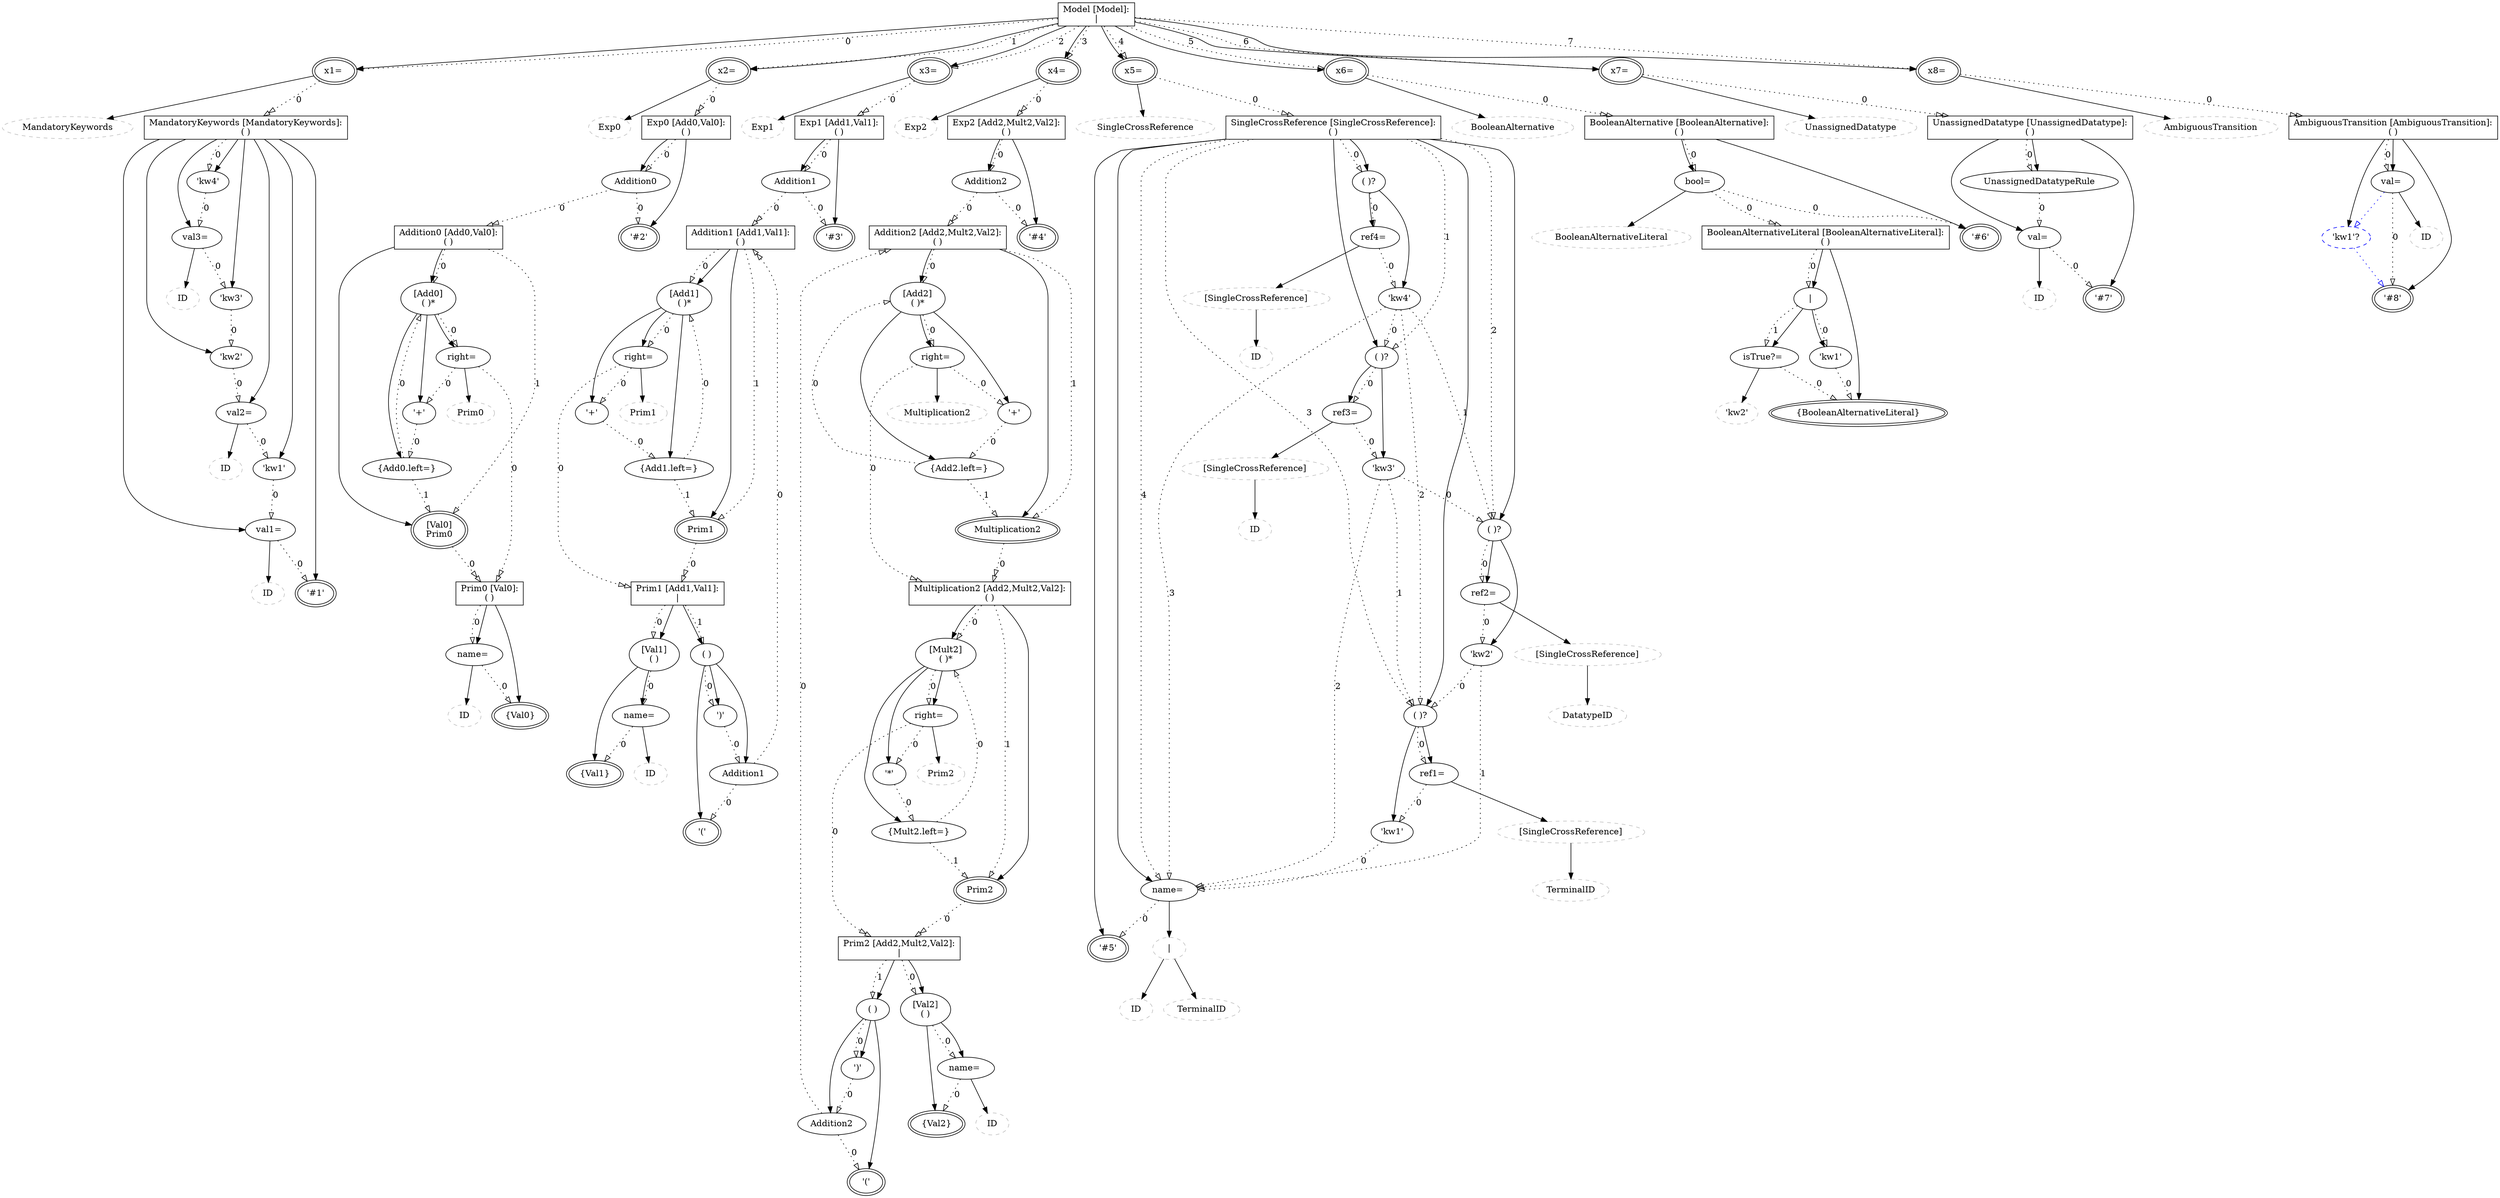 ## This is a Graphviz .dot file (http://www.graphviz.org/)
## You can use the command 'dot -Tpdf this.dot > out.pdf' to render it.
digraph G {
alternatives11565394 [shape=record,label="Model \[Model\]:\n\|"];
assignment11146874 [label="x1= ",peripheries=2];
rulecall12356989 [color=grey,label=MandatoryKeywords,style=dashed];
assignment11128710 [label="x2= ",peripheries=2];
rulecall11062169 [color=grey,label=Exp0,style=dashed];
assignment7827321 [label="x3= ",peripheries=2];
rulecall8635164 [color=grey,label=Exp1,style=dashed];
assignment3638047 [label="x4= ",peripheries=2];
rulecall3184116 [color=grey,label=Exp2,style=dashed];
assignment8496347 [label="x5= ",peripheries=2];
rulecall9863191 [color=grey,label=SingleCrossReference,style=dashed];
assignment7225809 [label="x6= ",peripheries=2];
rulecall5056713 [color=grey,label=BooleanAlternative,style=dashed];
assignment10698399 [label="x7= ",peripheries=2];
rulecall8727292 [color=grey,label=UnassignedDatatype,style=dashed];
assignment6575163 [label="x8= ",peripheries=2];
rulecall6105577 [color=grey,label=AmbiguousTransition,style=dashed];
group15535597 [shape=record,label="MandatoryKeywords \[MandatoryKeywords\]:\n( )"];
keyword2969969 [label="'#1'",peripheries=2];
assignment12357733 [label="val1= "];
rulecall15534965 [color=grey,label=ID,style=dashed];
keyword4053375 [label="'kw1'"];
assignment11273318 [label="val2= "];
rulecall9131857 [color=grey,label=ID,style=dashed];
keyword9590352 [label="'kw2'"];
keyword6338854 [label="'kw3'"];
assignment5564223 [label="val3= "];
rulecall1159600 [color=grey,label=ID,style=dashed];
keyword1812727 [label="'kw4'"];
group15866561 [shape=record,label="Exp0 \[Add0,Val0\]:\n( )"];
keyword12227625 [label="'#2'",peripheries=2];
rulecall13554477 [label=Addition0];
group5582302 [shape=record,label="Addition0 \[Add0,Val0\]:\n( )"];
rulecall9072084 [label="\[Val0\]\nPrim0",peripheries=2];
group3564057 [label="\[Add0\]\n( )*"];
action1233152 [label="{Add0.left=}"];
keyword6445038 [label="'+'"];
assignment5737569 [label="right= "];
rulecall6825397 [color=grey,label=Prim0,style=dashed];
group8050503 [shape=record,label="Prim0 \[Val0\]:\n( )"];
action13335079 [label="{Val0}",peripheries=2];
assignment171313 [label="name= "];
rulecall3192738 [color=grey,label=ID,style=dashed];
group12623761 [shape=record,label="Exp1 \[Add1,Val1\]:\n( )"];
keyword2886749 [label="'#3'",peripheries=2];
rulecall8296408 [label=Addition1];
group14672796 [shape=record,label="Addition1 \[Add1,Val1\]:\n( )"];
rulecall2298174 [label=Prim1,peripheries=2];
group14171435 [label="\[Add1\]\n( )*"];
action11779756 [label="{Add1.left=}"];
keyword9956122 [label="'+'"];
assignment11222070 [label="right= "];
rulecall6023496 [color=grey,label=Prim1,style=dashed];
alternatives13376292 [shape=record,label="Prim1 \[Add1,Val1\]:\n\|"];
group655984 [label="\[Val1\]\n( )"];
action2498352 [label="{Val1}",peripheries=2];
assignment3389161 [label="name= "];
rulecall4268001 [color=grey,label=ID,style=dashed];
group13215267 [label="( )"];
keyword12210840 [label="'('",peripheries=2];
rulecall9701136 [label=Addition1];
keyword8697882 [label="')'"];
group5432176 [shape=record,label="Exp2 \[Add2,Mult2,Val2\]:\n( )"];
keyword13761767 [label="'#4'",peripheries=2];
rulecall12896338 [label=Addition2];
group3322239 [shape=record,label="Addition2 \[Add2,Mult2,Val2\]:\n( )"];
rulecall3901595 [label=Multiplication2,peripheries=2];
group2310231 [label="\[Add2\]\n( )*"];
action39728 [label="{Add2.left=}"];
keyword5589842 [label="'+'"];
assignment13402455 [label="right= "];
rulecall2249594 [color=grey,label=Multiplication2,style=dashed];
group12849244 [shape=record,label="Multiplication2 \[Add2,Mult2,Val2\]:\n( )"];
rulecall8748905 [label=Prim2,peripheries=2];
group922939 [label="\[Mult2\]\n( )*"];
action1250896 [label="{Mult2.left=}"];
keyword9691216 [label="'*'"];
assignment1964786 [label="right= "];
rulecall4835549 [color=grey,label=Prim2,style=dashed];
alternatives7058267 [shape=record,label="Prim2 \[Add2,Mult2,Val2\]:\n\|"];
group13387827 [label="\[Val2\]\n( )"];
action9977191 [label="{Val2}",peripheries=2];
assignment12218766 [label="name= "];
rulecall7338772 [color=grey,label=ID,style=dashed];
group15164591 [label="( )"];
keyword8594637 [label="'('",peripheries=2];
rulecall13435436 [label=Addition2];
keyword15027470 [label="')'"];
group4171508 [shape=record,label="SingleCrossReference \[SingleCrossReference\]:\n( )"];
keyword15331661 [label="'#5'",peripheries=2];
assignment11438046 [label="name= "];
alternatives14752016 [color=grey,label="\|",style=dashed];
rulecall11773284 [color=grey,label=TerminalID,style=dashed];
rulecall3109937 [color=grey,label=ID,style=dashed];
group3441675 [label="( )?"];
keyword13184875 [label="'kw1'"];
assignment5905636 [label="ref1= "];
crossreference4735804 [color=grey,label="\[SingleCrossReference\]",style=dashed];
rulecall7683999 [color=grey,label=TerminalID,style=dashed];
group15525372 [label="( )?"];
keyword15677749 [label="'kw2'"];
assignment2024158 [label="ref2= "];
crossreference9753437 [color=grey,label="\[SingleCrossReference\]",style=dashed];
rulecall10754144 [color=grey,label=DatatypeID,style=dashed];
group15813764 [label="( )?"];
keyword14059843 [label="'kw3'"];
assignment12619557 [label="ref3= "];
crossreference13481377 [color=grey,label="\[SingleCrossReference\]",style=dashed];
rulecall4272712 [color=grey,label=ID,style=dashed];
group13170322 [label="( )?"];
keyword11794420 [label="'kw4'"];
assignment16118827 [label="ref4= "];
crossreference6016426 [color=grey,label="\[SingleCrossReference\]",style=dashed];
rulecall4997429 [color=grey,label=ID,style=dashed];
group2058805 [shape=record,label="BooleanAlternative \[BooleanAlternative\]:\n( )"];
keyword7731096 [label="'#6'",peripheries=2];
assignment10513345 [label="bool= "];
rulecall11577966 [color=grey,label=BooleanAlternativeLiteral,style=dashed];
group13778888 [shape=record,label="BooleanAlternativeLiteral \[BooleanAlternativeLiteral\]:\n( )"];
action5867073 [label="{BooleanAlternativeLiteral}",peripheries=2];
alternatives8201726 [label="\|"];
keyword4813451 [label="'kw1'"];
assignment13711772 [label="isTrue?= "];
keyword16714103 [color=grey,label="'kw2'",style=dashed];
group13002026 [shape=record,label="UnassignedDatatype \[UnassignedDatatype\]:\n( )"];
keyword1819642 [label="'#7'",peripheries=2];
assignment12560625 [label="val= "];
rulecall13181924 [color=grey,label=ID,style=dashed];
rulecall5470652 [label=UnassignedDatatypeRule];
group10913378 [shape=record,label="AmbiguousTransition \[AmbiguousTransition\]:\n( )"];
keyword12627485 [label="'#8'",peripheries=2];
keyword15143975 [color=blue,label="'kw1'?",style=dashed];
assignment6593456 [label="val= "];
rulecall6983832 [color=grey,label=ID,style=dashed];
assignment11146874->rulecall12356989 [];
assignment11146874->group15535597 [label=0,style=dotted,arrowhead=onormalonormal];
alternatives11565394->assignment11146874 [];
assignment11128710->rulecall11062169 [];
assignment11128710->group15866561 [label=0,style=dotted,arrowhead=onormalonormal];
alternatives11565394->assignment11128710 [];
assignment7827321->rulecall8635164 [];
assignment7827321->group12623761 [label=0,style=dotted,arrowhead=onormalonormal];
alternatives11565394->assignment7827321 [];
assignment3638047->rulecall3184116 [];
assignment3638047->group5432176 [label=0,style=dotted,arrowhead=onormalonormal];
alternatives11565394->assignment3638047 [];
assignment8496347->rulecall9863191 [];
assignment8496347->group4171508 [label=0,style=dotted,arrowhead=onormalonormal];
alternatives11565394->assignment8496347 [];
assignment7225809->rulecall5056713 [];
assignment7225809->group2058805 [label=0,style=dotted,arrowhead=onormalonormal];
alternatives11565394->assignment7225809 [];
assignment10698399->rulecall8727292 [];
assignment10698399->group13002026 [label=0,style=dotted,arrowhead=onormalonormal];
alternatives11565394->assignment10698399 [];
assignment6575163->rulecall6105577 [];
assignment6575163->group10913378 [label=0,style=dotted,arrowhead=onormalonormal];
alternatives11565394->assignment6575163 [];
alternatives11565394->assignment11146874 [label=0,style=dotted,arrowhead=onormal];
alternatives11565394->assignment11128710 [label=1,style=dotted,arrowhead=onormal];
alternatives11565394->assignment7827321 [label=2,style=dotted,arrowhead=onormal];
alternatives11565394->assignment3638047 [label=3,style=dotted,arrowhead=onormal];
alternatives11565394->assignment8496347 [label=4,style=dotted,arrowhead=onormal];
alternatives11565394->assignment7225809 [label=5,style=dotted,arrowhead=onormal];
alternatives11565394->assignment10698399 [label=6,style=dotted,arrowhead=onormal];
alternatives11565394->assignment6575163 [label=7,style=dotted,arrowhead=onormal];
group15535597->keyword2969969 [];
assignment12357733->rulecall15534965 [];
assignment12357733->keyword2969969 [label=0,style=dotted,arrowhead=onormal];
group15535597->assignment12357733 [];
keyword4053375->assignment12357733 [label=0,style=dotted,arrowhead=onormal];
group15535597->keyword4053375 [];
assignment11273318->rulecall9131857 [];
assignment11273318->keyword4053375 [label=0,style=dotted,arrowhead=onormal];
group15535597->assignment11273318 [];
keyword9590352->assignment11273318 [label=0,style=dotted,arrowhead=onormal];
group15535597->keyword9590352 [];
keyword6338854->keyword9590352 [label=0,style=dotted,arrowhead=onormal];
group15535597->keyword6338854 [];
assignment5564223->rulecall1159600 [];
assignment5564223->keyword6338854 [label=0,style=dotted,arrowhead=onormal];
group15535597->assignment5564223 [];
keyword1812727->assignment5564223 [label=0,style=dotted,arrowhead=onormal];
group15535597->keyword1812727 [];
group15535597->keyword1812727 [label=0,style=dotted,arrowhead=onormal];
group15866561->keyword12227625 [];
rulecall13554477->group5582302 [label=0,style=dotted,arrowhead=onormalonormal];
rulecall13554477->keyword12227625 [arrowtail=odot,label=0,style=dotted,arrowhead=onormal];
group15866561->rulecall13554477 [];
group15866561->rulecall13554477 [label=0,style=dotted,arrowhead=onormal];
rulecall9072084->group8050503 [label=0,style=dotted,arrowhead=onormalonormal];
group5582302->rulecall9072084 [];
action1233152->group3564057 [label=0,style=dotted,arrowhead=onormal];
action1233152->rulecall9072084 [label=1,style=dotted,arrowhead=onormal];
group3564057->action1233152 [];
keyword6445038->action1233152 [label=0,style=dotted,arrowhead=onormal];
group3564057->keyword6445038 [];
assignment5737569->rulecall6825397 [];
assignment5737569->group8050503 [label=0,style=dotted,arrowhead=onormalonormal];
assignment5737569->keyword6445038 [arrowtail=odot,label=0,style=dotted,arrowhead=onormal];
group3564057->assignment5737569 [];
group3564057->assignment5737569 [label=0,style=dotted,arrowhead=onormal];
group5582302->group3564057 [];
group5582302->group3564057 [label=0,style=dotted,arrowhead=onormal];
group5582302->rulecall9072084 [label=1,style=dotted,arrowhead=onormal];
group8050503->action13335079 [];
assignment171313->rulecall3192738 [];
assignment171313->action13335079 [label=0,style=dotted,arrowhead=onormal];
group8050503->assignment171313 [];
group8050503->assignment171313 [label=0,style=dotted,arrowhead=onormal];
group12623761->keyword2886749 [];
rulecall8296408->group14672796 [label=0,style=dotted,arrowhead=onormalonormal];
rulecall8296408->keyword2886749 [arrowtail=odot,label=0,style=dotted,arrowhead=onormal];
group12623761->rulecall8296408 [];
group12623761->rulecall8296408 [label=0,style=dotted,arrowhead=onormal];
rulecall2298174->alternatives13376292 [label=0,style=dotted,arrowhead=onormalonormal];
group14672796->rulecall2298174 [];
action11779756->group14171435 [label=0,style=dotted,arrowhead=onormal];
action11779756->rulecall2298174 [label=1,style=dotted,arrowhead=onormal];
group14171435->action11779756 [];
keyword9956122->action11779756 [label=0,style=dotted,arrowhead=onormal];
group14171435->keyword9956122 [];
assignment11222070->rulecall6023496 [];
assignment11222070->alternatives13376292 [label=0,style=dotted,arrowhead=onormalonormal];
assignment11222070->keyword9956122 [arrowtail=odot,label=0,style=dotted,arrowhead=onormal];
group14171435->assignment11222070 [];
group14171435->assignment11222070 [label=0,style=dotted,arrowhead=onormal];
group14672796->group14171435 [];
group14672796->group14171435 [label=0,style=dotted,arrowhead=onormal];
group14672796->rulecall2298174 [label=1,style=dotted,arrowhead=onormal];
group655984->action2498352 [];
assignment3389161->rulecall4268001 [];
assignment3389161->action2498352 [label=0,style=dotted,arrowhead=onormal];
group655984->assignment3389161 [];
group655984->assignment3389161 [label=0,style=dotted,arrowhead=onormal];
alternatives13376292->group655984 [];
group13215267->keyword12210840 [];
rulecall9701136->group14672796 [label=0,style=dotted,arrowhead=onormalonormal];
rulecall9701136->keyword12210840 [arrowtail=odot,label=0,style=dotted,arrowhead=onormal];
group13215267->rulecall9701136 [];
keyword8697882->rulecall9701136 [label=0,style=dotted,arrowhead=onormal];
group13215267->keyword8697882 [];
group13215267->keyword8697882 [label=0,style=dotted,arrowhead=onormal];
alternatives13376292->group13215267 [];
alternatives13376292->group655984 [label=0,style=dotted,arrowhead=onormal];
alternatives13376292->group13215267 [label=1,style=dotted,arrowhead=onormal];
group5432176->keyword13761767 [];
rulecall12896338->group3322239 [label=0,style=dotted,arrowhead=onormalonormal];
rulecall12896338->keyword13761767 [arrowtail=odot,label=0,style=dotted,arrowhead=onormal];
group5432176->rulecall12896338 [];
group5432176->rulecall12896338 [label=0,style=dotted,arrowhead=onormal];
rulecall3901595->group12849244 [label=0,style=dotted,arrowhead=onormalonormal];
group3322239->rulecall3901595 [];
action39728->group2310231 [label=0,style=dotted,arrowhead=onormal];
action39728->rulecall3901595 [label=1,style=dotted,arrowhead=onormal];
group2310231->action39728 [];
keyword5589842->action39728 [label=0,style=dotted,arrowhead=onormal];
group2310231->keyword5589842 [];
assignment13402455->rulecall2249594 [];
assignment13402455->group12849244 [label=0,style=dotted,arrowhead=onormalonormal];
assignment13402455->keyword5589842 [arrowtail=odot,label=0,style=dotted,arrowhead=onormal];
group2310231->assignment13402455 [];
group2310231->assignment13402455 [label=0,style=dotted,arrowhead=onormal];
group3322239->group2310231 [];
group3322239->group2310231 [label=0,style=dotted,arrowhead=onormal];
group3322239->rulecall3901595 [label=1,style=dotted,arrowhead=onormal];
rulecall8748905->alternatives7058267 [label=0,style=dotted,arrowhead=onormalonormal];
group12849244->rulecall8748905 [];
action1250896->group922939 [label=0,style=dotted,arrowhead=onormal];
action1250896->rulecall8748905 [label=1,style=dotted,arrowhead=onormal];
group922939->action1250896 [];
keyword9691216->action1250896 [label=0,style=dotted,arrowhead=onormal];
group922939->keyword9691216 [];
assignment1964786->rulecall4835549 [];
assignment1964786->alternatives7058267 [label=0,style=dotted,arrowhead=onormalonormal];
assignment1964786->keyword9691216 [arrowtail=odot,label=0,style=dotted,arrowhead=onormal];
group922939->assignment1964786 [];
group922939->assignment1964786 [label=0,style=dotted,arrowhead=onormal];
group12849244->group922939 [];
group12849244->group922939 [label=0,style=dotted,arrowhead=onormal];
group12849244->rulecall8748905 [label=1,style=dotted,arrowhead=onormal];
group13387827->action9977191 [];
assignment12218766->rulecall7338772 [];
assignment12218766->action9977191 [label=0,style=dotted,arrowhead=onormal];
group13387827->assignment12218766 [];
group13387827->assignment12218766 [label=0,style=dotted,arrowhead=onormal];
alternatives7058267->group13387827 [];
group15164591->keyword8594637 [];
rulecall13435436->group3322239 [label=0,style=dotted,arrowhead=onormalonormal];
rulecall13435436->keyword8594637 [arrowtail=odot,label=0,style=dotted,arrowhead=onormal];
group15164591->rulecall13435436 [];
keyword15027470->rulecall13435436 [label=0,style=dotted,arrowhead=onormal];
group15164591->keyword15027470 [];
group15164591->keyword15027470 [label=0,style=dotted,arrowhead=onormal];
alternatives7058267->group15164591 [];
alternatives7058267->group13387827 [label=0,style=dotted,arrowhead=onormal];
alternatives7058267->group15164591 [label=1,style=dotted,arrowhead=onormal];
group4171508->keyword15331661 [];
alternatives14752016->rulecall11773284 [];
alternatives14752016->rulecall3109937 [];
assignment11438046->alternatives14752016 [];
assignment11438046->keyword15331661 [label=0,style=dotted,arrowhead=onormal];
group4171508->assignment11438046 [];
keyword13184875->assignment11438046 [label=0,style=dotted,arrowhead=onormal];
group3441675->keyword13184875 [];
crossreference4735804->rulecall7683999 [];
assignment5905636->crossreference4735804 [];
assignment5905636->keyword13184875 [label=0,style=dotted,arrowhead=onormal];
group3441675->assignment5905636 [];
group3441675->assignment5905636 [label=0,style=dotted,arrowhead=onormal];
group4171508->group3441675 [];
keyword15677749->group3441675 [label=0,style=dotted,arrowhead=onormal];
keyword15677749->assignment11438046 [label=1,style=dotted,arrowhead=onormal];
group15525372->keyword15677749 [];
crossreference9753437->rulecall10754144 [];
assignment2024158->crossreference9753437 [];
assignment2024158->keyword15677749 [label=0,style=dotted,arrowhead=onormal];
group15525372->assignment2024158 [];
group15525372->assignment2024158 [label=0,style=dotted,arrowhead=onormal];
group4171508->group15525372 [];
keyword14059843->group15525372 [label=0,style=dotted,arrowhead=onormal];
keyword14059843->group3441675 [label=1,style=dotted,arrowhead=onormal];
keyword14059843->assignment11438046 [label=2,style=dotted,arrowhead=onormal];
group15813764->keyword14059843 [];
crossreference13481377->rulecall4272712 [];
assignment12619557->crossreference13481377 [];
assignment12619557->keyword14059843 [label=0,style=dotted,arrowhead=onormal];
group15813764->assignment12619557 [];
group15813764->assignment12619557 [label=0,style=dotted,arrowhead=onormal];
group4171508->group15813764 [];
keyword11794420->group15813764 [label=0,style=dotted,arrowhead=onormal];
keyword11794420->group15525372 [label=1,style=dotted,arrowhead=onormal];
keyword11794420->group3441675 [label=2,style=dotted,arrowhead=onormal];
keyword11794420->assignment11438046 [label=3,style=dotted,arrowhead=onormal];
group13170322->keyword11794420 [];
crossreference6016426->rulecall4997429 [];
assignment16118827->crossreference6016426 [];
assignment16118827->keyword11794420 [label=0,style=dotted,arrowhead=onormal];
group13170322->assignment16118827 [];
group13170322->assignment16118827 [label=0,style=dotted,arrowhead=onormal];
group4171508->group13170322 [];
group4171508->group13170322 [label=0,style=dotted,arrowhead=onormal];
group4171508->group15813764 [label=1,style=dotted,arrowhead=onormal];
group4171508->group15525372 [label=2,style=dotted,arrowhead=onormal];
group4171508->group3441675 [label=3,style=dotted,arrowhead=onormal];
group4171508->assignment11438046 [label=4,style=dotted,arrowhead=onormal];
group2058805->keyword7731096 [];
assignment10513345->rulecall11577966 [];
assignment10513345->group13778888 [label=0,style=dotted,arrowhead=onormalonormal];
assignment10513345->keyword7731096 [arrowtail=odot,label=0,style=dotted,arrowhead=onormal];
group2058805->assignment10513345 [];
group2058805->assignment10513345 [label=0,style=dotted,arrowhead=onormal];
group13778888->action5867073 [];
keyword4813451->action5867073 [label=0,style=dotted,arrowhead=onormal];
alternatives8201726->keyword4813451 [];
assignment13711772->keyword16714103 [];
assignment13711772->action5867073 [label=0,style=dotted,arrowhead=onormal];
alternatives8201726->assignment13711772 [];
alternatives8201726->keyword4813451 [label=0,style=dotted,arrowhead=onormal];
alternatives8201726->assignment13711772 [label=1,style=dotted,arrowhead=onormal];
group13778888->alternatives8201726 [];
group13778888->alternatives8201726 [label=0,style=dotted,arrowhead=onormal];
group13002026->keyword1819642 [];
assignment12560625->rulecall13181924 [];
assignment12560625->keyword1819642 [label=0,style=dotted,arrowhead=onormal];
group13002026->assignment12560625 [];
rulecall5470652->assignment12560625 [label=0,style=dotted,arrowhead=onormal];
group13002026->rulecall5470652 [];
group13002026->rulecall5470652 [label=0,style=dotted,arrowhead=onormal];
group10913378->keyword12627485 [];
keyword15143975->keyword12627485 [color=blue,style=dotted,arrowhead=onormal];
group10913378->keyword15143975 [];
assignment6593456->rulecall6983832 [];
assignment6593456->keyword15143975 [color=blue,style=dotted,arrowhead=onormal];
assignment6593456->keyword12627485 [label=0,style=dotted,arrowhead=onormal];
group10913378->assignment6593456 [];
group10913378->assignment6593456 [label=0,style=dotted,arrowhead=onormal];
}

